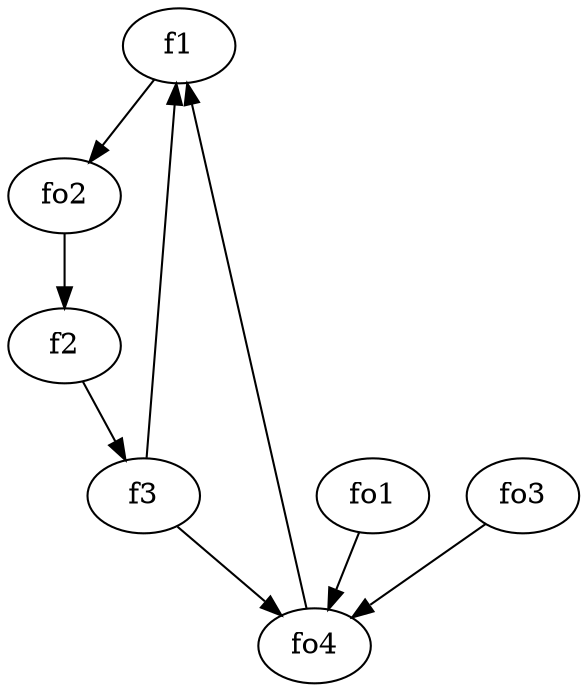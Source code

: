 strict digraph  {
f1;
f2;
f3;
fo1;
fo2;
fo3;
fo4;
f1 -> fo2  [weight=2];
f2 -> f3  [weight=2];
f3 -> f1  [weight=2];
f3 -> fo4  [weight=2];
fo1 -> fo4  [weight=2];
fo2 -> f2  [weight=2];
fo3 -> fo4  [weight=2];
fo4 -> f1  [weight=2];
}
